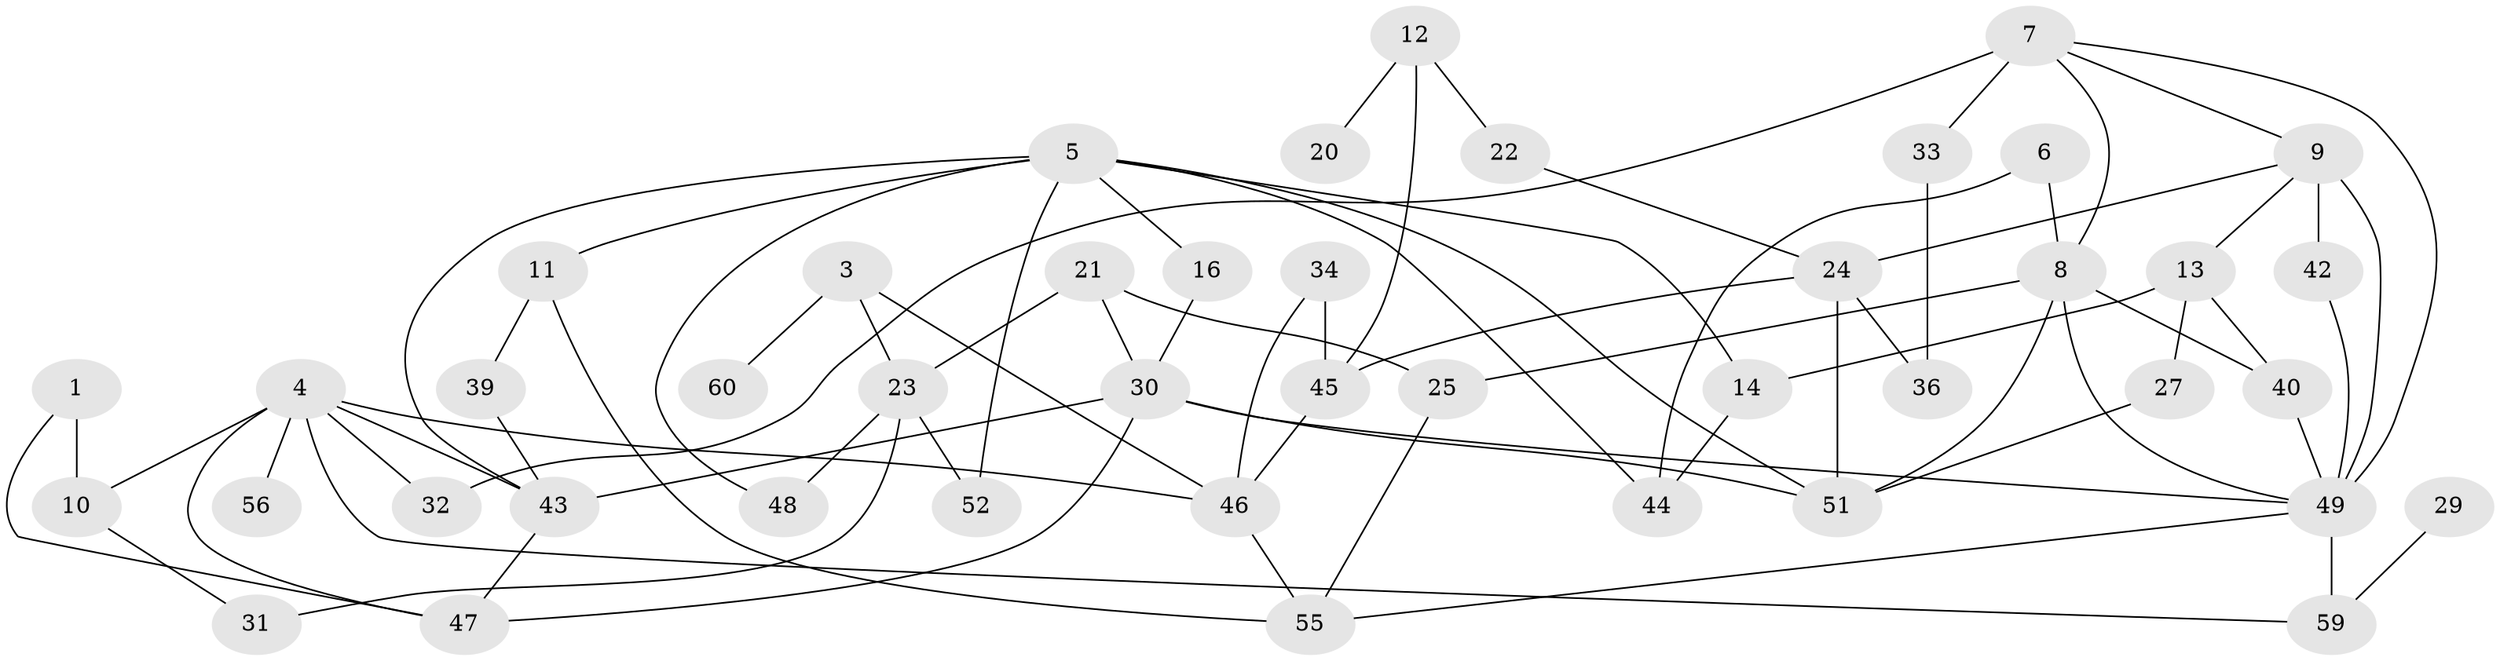 // original degree distribution, {3: 0.2644628099173554, 0: 0.11570247933884298, 2: 0.23140495867768596, 4: 0.1322314049586777, 1: 0.19834710743801653, 6: 0.024793388429752067, 5: 0.03305785123966942}
// Generated by graph-tools (version 1.1) at 2025/33/03/09/25 02:33:51]
// undirected, 44 vertices, 74 edges
graph export_dot {
graph [start="1"]
  node [color=gray90,style=filled];
  1;
  3;
  4;
  5;
  6;
  7;
  8;
  9;
  10;
  11;
  12;
  13;
  14;
  16;
  20;
  21;
  22;
  23;
  24;
  25;
  27;
  29;
  30;
  31;
  32;
  33;
  34;
  36;
  39;
  40;
  42;
  43;
  44;
  45;
  46;
  47;
  48;
  49;
  51;
  52;
  55;
  56;
  59;
  60;
  1 -- 10 [weight=2.0];
  1 -- 47 [weight=1.0];
  3 -- 23 [weight=1.0];
  3 -- 46 [weight=2.0];
  3 -- 60 [weight=1.0];
  4 -- 10 [weight=1.0];
  4 -- 32 [weight=1.0];
  4 -- 43 [weight=1.0];
  4 -- 46 [weight=2.0];
  4 -- 47 [weight=1.0];
  4 -- 56 [weight=1.0];
  4 -- 59 [weight=1.0];
  5 -- 11 [weight=1.0];
  5 -- 14 [weight=1.0];
  5 -- 16 [weight=1.0];
  5 -- 43 [weight=1.0];
  5 -- 44 [weight=1.0];
  5 -- 48 [weight=1.0];
  5 -- 51 [weight=1.0];
  5 -- 52 [weight=1.0];
  6 -- 8 [weight=1.0];
  6 -- 44 [weight=1.0];
  7 -- 8 [weight=1.0];
  7 -- 9 [weight=1.0];
  7 -- 32 [weight=1.0];
  7 -- 33 [weight=2.0];
  7 -- 49 [weight=1.0];
  8 -- 25 [weight=1.0];
  8 -- 40 [weight=1.0];
  8 -- 49 [weight=1.0];
  8 -- 51 [weight=1.0];
  9 -- 13 [weight=1.0];
  9 -- 24 [weight=2.0];
  9 -- 42 [weight=2.0];
  9 -- 49 [weight=3.0];
  10 -- 31 [weight=1.0];
  11 -- 39 [weight=1.0];
  11 -- 55 [weight=1.0];
  12 -- 20 [weight=1.0];
  12 -- 22 [weight=1.0];
  12 -- 45 [weight=1.0];
  13 -- 14 [weight=1.0];
  13 -- 27 [weight=1.0];
  13 -- 40 [weight=1.0];
  14 -- 44 [weight=1.0];
  16 -- 30 [weight=1.0];
  21 -- 23 [weight=1.0];
  21 -- 25 [weight=1.0];
  21 -- 30 [weight=1.0];
  22 -- 24 [weight=1.0];
  23 -- 31 [weight=1.0];
  23 -- 48 [weight=1.0];
  23 -- 52 [weight=1.0];
  24 -- 36 [weight=1.0];
  24 -- 45 [weight=1.0];
  24 -- 51 [weight=1.0];
  25 -- 55 [weight=1.0];
  27 -- 51 [weight=1.0];
  29 -- 59 [weight=1.0];
  30 -- 43 [weight=1.0];
  30 -- 47 [weight=1.0];
  30 -- 49 [weight=1.0];
  30 -- 51 [weight=1.0];
  33 -- 36 [weight=1.0];
  34 -- 45 [weight=1.0];
  34 -- 46 [weight=3.0];
  39 -- 43 [weight=1.0];
  40 -- 49 [weight=1.0];
  42 -- 49 [weight=1.0];
  43 -- 47 [weight=1.0];
  45 -- 46 [weight=1.0];
  46 -- 55 [weight=1.0];
  49 -- 55 [weight=1.0];
  49 -- 59 [weight=1.0];
}
